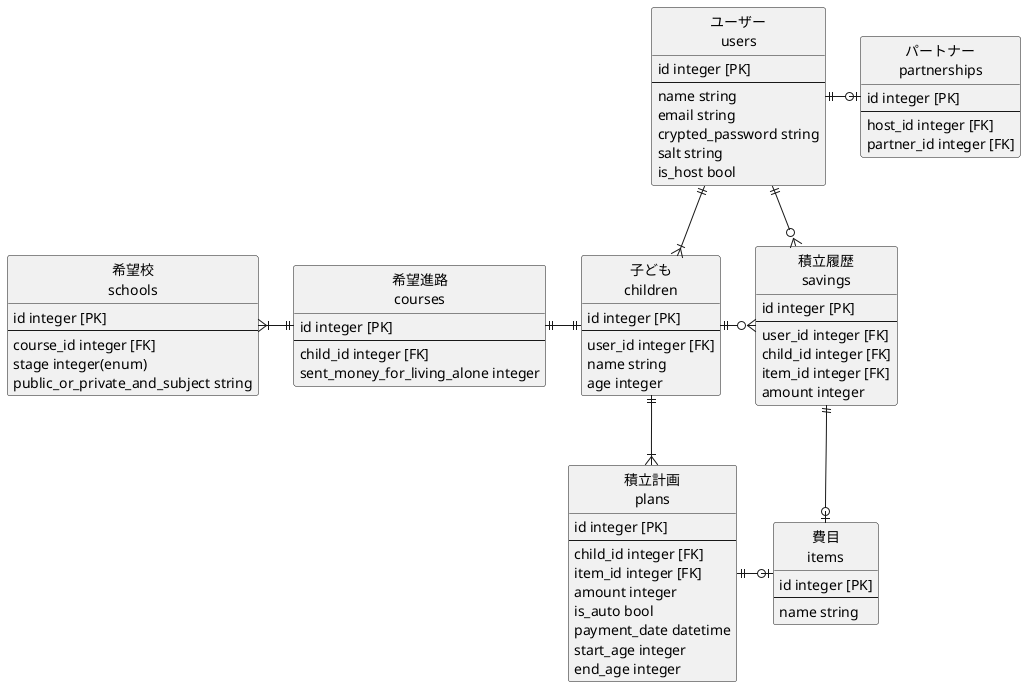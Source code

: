 @startuml kokebo
hide circle
hide empty members

'ユーザー情報
entity "ユーザー\nusers" as users {
  id integer [PK]
  --
  name string
  email string
  crypted_password string
  salt string
  is_host bool
}

'会員(host:users)とパートナー(partner:users)の中間テーブル
entity "パートナー\npartnerships" as partnerships {
  id integer [PK]
  --
  host_id integer [FK]
  partner_id integer [FK]
}

'子どもの情報
entity "子ども\nchildren" as children {
  id integer [PK]
  --
  user_id integer [FK]
  name string
  age integer
}

'教育費シュミレーション時に入力する基本情報を保存するテーブル
entity "希望進路\ncourses" as courses {
  id integer [PK]
  --
  child_id integer [FK]
  sent_money_for_living_alone integer
}

'教育費シュミレーション時に入力する学校の情報を保存するテーブル
entity "希望校\nschools" as schools {
  id integer [PK]
  --
  course_id integer [FK]
  stage integer(enum)
  public_or_private_and_subject string
}

'実際に積立したお金を保存するテーブル
entity "積立履歴\nsavings" as savings{
  id integer [PK]
  --
  user_id integer [FK]
  child_id integer [FK]
  item_id integer [FK]
  amount integer
}

'費目の種類を保存するテーブル
entity "費目\nitems" as items {
  id integer [PK]
  --
  name string
}

'積立計画を保存するテーブル
entity "積立計画\nplans" as plans {
  id integer [PK]
  --
  child_id integer [FK]
  item_id integer [FK]
  amount integer
  is_auto bool
  payment_date datetime
  start_age integer
  end_age integer
}

users ||-r-o| partnerships
users ||--|{ children
users ||-r-o{ savings
children ||-l-|| courses
children ||-r-o{ savings
children ||--|{ plans
courses ||-l-|{ schools
savings ||-r-o| items
plans ||-r-o| items

@enduml
